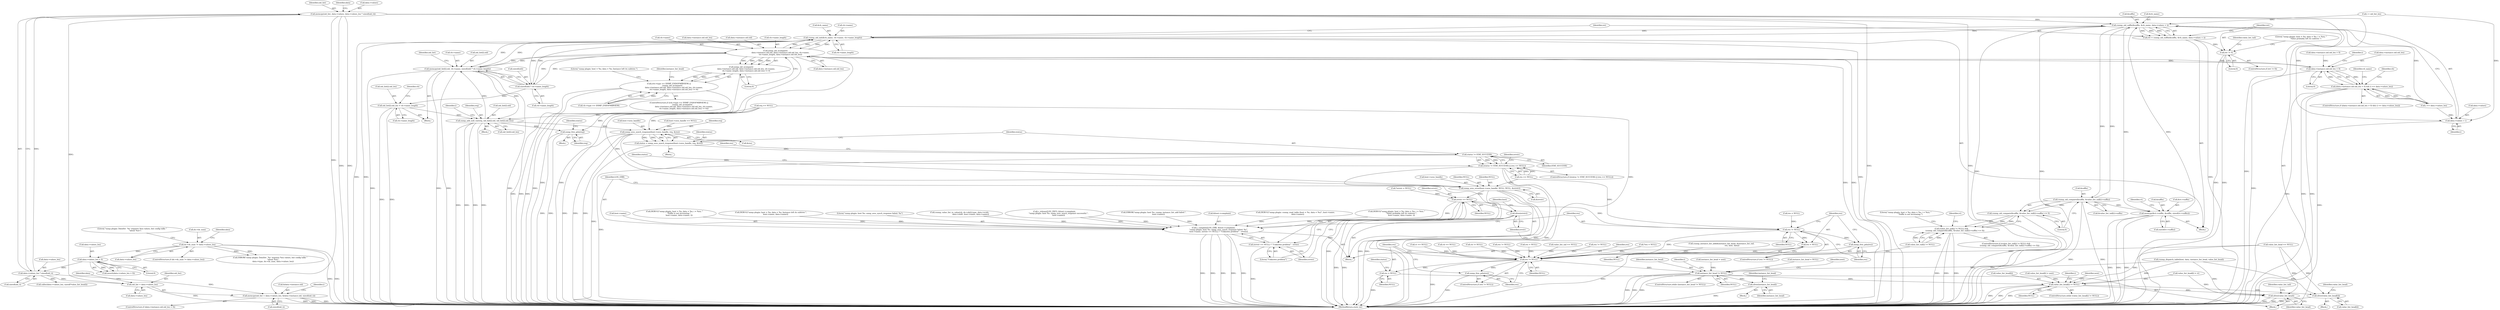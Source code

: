 digraph "0_collectd_d16c24542b2f96a194d43a73c2e5778822b9cb47@API" {
"1000214" [label="(Call,memcpy(oid_list, data->values, data->values_len * sizeof(oid_t)))"];
"1000219" [label="(Call,data->values_len * sizeof(oid_t))"];
"1000209" [label="(Call,data->values_len > 0)"];
"1000186" [label="(Call,ds->ds_num != data->values_len)"];
"1000235" [label="(Call,memcpy(oid_list + data->values_len, &data->instance.oid, sizeof(oid_t)))"];
"1000236" [label="(Call,oid_list + data->values_len)"];
"1000619" [label="(Call,csnmp_oid_suffix(&suffix, &vb_name, data->values + i))"];
"1000608" [label="(Call,csnmp_oid_init(&vb_name, vb->name, vb->name_length))"];
"1000536" [label="(Call,snmp_oid_ncompare(\n                 data->instance.oid.oid, data->instance.oid.oid_len, vb->name,\n                 vb->name_length, data->instance.oid.oid_len))"];
"1000513" [label="(Call,data->instance.oid.oid_len > 0)"];
"1000512" [label="(Call,(data->instance.oid.oid_len > 0) && (i == data->values_len))"];
"1000535" [label="(Call,snmp_oid_ncompare(\n                 data->instance.oid.oid, data->instance.oid.oid_len, vb->name,\n                 vb->name_length, data->instance.oid.oid_len) != 0)"];
"1000529" [label="(Call,(vb->type == SNMP_ENDOFMIBVIEW) ||\n            (snmp_oid_ncompare(\n                 data->instance.oid.oid, data->instance.oid.oid_len, vb->name,\n                 vb->name_length, data->instance.oid.oid_len) != 0))"];
"1000767" [label="(Call,memcpy(oid_list[i].oid, vb->name, sizeof(oid) * vb->name_length))"];
"1000354" [label="(Call,snmp_add_null_var(req, oid_list[i].oid, oid_list[i].oid_len))"];
"1000373" [label="(Call,snmp_free_pdu(req))"];
"1000384" [label="(Call,snmp_sess_synch_response(host->sess_handle, req, &res))"];
"1000382" [label="(Call,status = snmp_sess_synch_response(host->sess_handle, req, &res))"];
"1000393" [label="(Call,status != STAT_SUCCESS)"];
"1000392" [label="(Call,(status != STAT_SUCCESS) || (res == NULL))"];
"1000404" [label="(Call,snmp_sess_error(host->sess_handle, NULL, NULL, &errstr))"];
"1000423" [label="(Call,errstr == NULL)"];
"1000412" [label="(Call,c_complain(LOG_ERR, &host->complaint,\n                 \"snmp plugin: host %s: snmp_sess_synch_response failed: %s\",\n                 host->name, (errstr == NULL) ? \"Unknown problem\" : errstr))"];
"1000422" [label="(Call,(errstr == NULL) ? \"Unknown problem\" : errstr)"];
"1000429" [label="(Call,res != NULL)"];
"1000432" [label="(Call,snmp_free_pdu(res))"];
"1000434" [label="(Call,res = NULL)"];
"1000801" [label="(Call,res != NULL)"];
"1000804" [label="(Call,snmp_free_pdu(res))"];
"1000806" [label="(Call,res = NULL)"];
"1000819" [label="(Call,instance_list_head != NULL)"];
"1000829" [label="(Call,sfree(instance_list_head))"];
"1000847" [label="(Call,value_list_head[i] != NULL)"];
"1000861" [label="(Call,sfree(value_list_head[i]))"];
"1000870" [label="(Call,sfree(value_list_head))"];
"1000437" [label="(Call,sfree(errstr))"];
"1000776" [label="(Call,sizeof(oid) * vb->name_length)"];
"1000782" [label="(Call,oid_list[i].oid_len = vb->name_length)"];
"1000617" [label="(Call,ret = csnmp_oid_suffix(&suffix, &vb_name, data->values + i))"];
"1000630" [label="(Call,ret != 0)"];
"1000657" [label="(Call,csnmp_oid_compare(&suffix, &value_list_tail[i]->suffix))"];
"1000656" [label="(Call,csnmp_oid_compare(&suffix, &value_list_tail[i]->suffix) <= 0)"];
"1000650" [label="(Call,(value_list_tail[i] != NULL) &&\n            (csnmp_oid_compare(&suffix, &value_list_tail[i]->suffix) <= 0))"];
"1000727" [label="(Call,memcpy(&vt->suffix, &suffix, sizeof(vt->suffix)))"];
"1000624" [label="(Call,data->values + i)"];
"1000783" [label="(Call,oid_list[i].oid_len)"];
"1000513" [label="(Call,data->instance.oid.oid_len > 0)"];
"1000844" [label="(Identifier,i)"];
"1000805" [label="(Identifier,res)"];
"1000219" [label="(Call,data->values_len * sizeof(oid_t))"];
"1000782" [label="(Call,oid_list[i].oid_len = vb->name_length)"];
"1000792" [label="(Call,res != NULL)"];
"1000195" [label="(Literal,\"snmp plugin: DataSet `%s' requires %zu values, but config talks \"\n          \"about %zu\")"];
"1000870" [label="(Call,sfree(value_list_head))"];
"1000632" [label="(Literal,0)"];
"1000811" [label="(Identifier,status)"];
"1000653" [label="(Identifier,value_list_tail)"];
"1000433" [label="(Identifier,res)"];
"1000397" [label="(Identifier,res)"];
"1000603" [label="(Block,)"];
"1000389" [label="(Call,&res)"];
"1000354" [label="(Call,snmp_add_null_var(req, oid_list[i].oid, oid_list[i].oid_len))"];
"1000187" [label="(Call,ds->ds_num)"];
"1000432" [label="(Call,snmp_free_pdu(res))"];
"1000123" [label="(Block,)"];
"1000315" [label="(Block,)"];
"1000537" [label="(Call,data->instance.oid.oid)"];
"1000214" [label="(Call,memcpy(oid_list, data->values, data->values_len * sizeof(oid_t)))"];
"1000836" [label="(Identifier,i)"];
"1000734" [label="(Call,sizeof(vt->suffix))"];
"1000220" [label="(Call,data->values_len)"];
"1000776" [label="(Call,sizeof(oid) * vb->name_length)"];
"1000861" [label="(Call,sfree(value_list_head[i]))"];
"1000867" [label="(Identifier,value_list_head)"];
"1000608" [label="(Call,csnmp_oid_init(&vb_name, vb->name, vb->name_length))"];
"1000190" [label="(Call,data->values_len)"];
"1000322" [label="(Call,req == NULL)"];
"1000658" [label="(Call,&suffix)"];
"1000512" [label="(Call,(data->instance.oid.oid_len > 0) && (i == data->values_len))"];
"1000831" [label="(Call,instance_list_head = next)"];
"1000567" [label="(Literal,\"snmp plugin: host = %s; data = %s; Instance left its subtree.\")"];
"1000876" [label="(MethodReturn,static int)"];
"1000236" [label="(Call,oid_list + data->values_len)"];
"1000241" [label="(Call,&data->instance.oid)"];
"1000657" [label="(Call,csnmp_oid_compare(&suffix, &value_list_tail[i]->suffix))"];
"1000268" [label="(Call,calloc(data->values_len, sizeof(*value_list_head)))"];
"1000536" [label="(Call,snmp_oid_ncompare(\n                 data->instance.oid.oid, data->instance.oid.oid_len, vb->name,\n                 vb->name_length, data->instance.oid.oid_len))"];
"1000669" [label="(Literal,\"snmp plugin: host = %s; data = %s; i = %zu; \"\n                \"Suffix is not increasing.\")"];
"1000803" [label="(Identifier,NULL)"];
"1000813" [label="(Call,csnmp_dispatch_table(host, data, instance_list_head, value_list_head))"];
"1000404" [label="(Call,snmp_sess_error(host->sess_handle, NULL, NULL, &errstr))"];
"1000832" [label="(Identifier,instance_list_head)"];
"1000511" [label="(ControlStructure,if ((data->instance.oid.oid_len > 0) && (i == data->values_len)))"];
"1000419" [label="(Call,host->name)"];
"1000453" [label="(Call,c_release(LOG_INFO, &host->complaint,\n              \"snmp plugin: host %s: snmp_sess_synch_response successful.\",\n              host->name))"];
"1000830" [label="(Identifier,instance_list_head)"];
"1000427" [label="(Identifier,errstr)"];
"1000852" [label="(Block,)"];
"1000493" [label="(Identifier,vb)"];
"1000186" [label="(Call,ds->ds_num != data->values_len)"];
"1000634" [label="(Call,DEBUG(\"snmp plugin: host = %s; data = %s; i = %zu; \"\n                \"Value probably left its subtree.\",\n                host->name, data->name, i))"];
"1000847" [label="(Call,value_list_head[i] != NULL)"];
"1000383" [label="(Identifier,status)"];
"1000384" [label="(Call,snmp_sess_synch_response(host->sess_handle, req, &res))"];
"1000564" [label="(Literal,0)"];
"1000156" [label="(Call,host->sess_handle == NULL)"];
"1000410" [label="(Call,&errstr)"];
"1000435" [label="(Identifier,res)"];
"1000401" [label="(Call,*errstr = NULL)"];
"1000393" [label="(Call,status != STAT_SUCCESS)"];
"1000226" [label="(Call,data->instance.oid.oid_len > 0)"];
"1000194" [label="(Call,ERROR(\"snmp plugin: DataSet `%s' requires %zu values, but config talks \"\n          \"about %zu\",\n          data->type, ds->ds_num, data->values_len))"];
"1000797" [label="(Call,res = NULL)"];
"1000430" [label="(Identifier,res)"];
"1000215" [label="(Identifier,oid_list)"];
"1000289" [label="(Call,value_list_tail == NULL)"];
"1000779" [label="(Call,vb->name_length)"];
"1000630" [label="(Call,ret != 0)"];
"1000684" [label="(Identifier,vt)"];
"1000649" [label="(ControlStructure,if ((value_list_tail[i] != NULL) &&\n            (csnmp_oid_compare(&suffix, &value_list_tail[i]->suffix) <= 0)))"];
"1000807" [label="(Identifier,res)"];
"1000244" [label="(Identifier,data)"];
"1000609" [label="(Call,&vb_name)"];
"1000225" [label="(ControlStructure,if (data->instance.oid.oid_len > 0))"];
"1000412" [label="(Call,c_complain(LOG_ERR, &host->complaint,\n                 \"snmp plugin: host %s: snmp_sess_synch_response failed: %s\",\n                 host->name, (errstr == NULL) ? \"Unknown problem\" : errstr))"];
"1000668" [label="(Call,DEBUG(\"snmp plugin: host = %s; data = %s; i = %zu; \"\n                \"Suffix is not increasing.\",\n                host->name, data->name, i))"];
"1000345" [label="(Block,)"];
"1000450" [label="(Call,res != NULL)"];
"1000871" [label="(Identifier,value_list_head)"];
"1000422" [label="(Call,(errstr == NULL) ? \"Unknown problem\" : errstr)"];
"1000344" [label="(Identifier,i)"];
"1000388" [label="(Identifier,req)"];
"1000862" [label="(Call,value_list_head[i])"];
"1000818" [label="(ControlStructure,while (instance_list_head != NULL))"];
"1000408" [label="(Identifier,NULL)"];
"1000409" [label="(Identifier,NULL)"];
"1000554" [label="(Call,vb->name_length)"];
"1000631" [label="(Identifier,ret)"];
"1000529" [label="(Call,(vb->type == SNMP_ENDOFMIBVIEW) ||\n            (snmp_oid_ncompare(\n                 data->instance.oid.oid, data->instance.oid.oid_len, vb->name,\n                 vb->name_length, data->instance.oid.oid_len) != 0))"];
"1000396" [label="(Call,res == NULL)"];
"1000521" [label="(Literal,0)"];
"1000551" [label="(Call,vb->name)"];
"1000801" [label="(Call,res != NULL)"];
"1000425" [label="(Identifier,NULL)"];
"1000302" [label="(Call,instance_list_head = NULL)"];
"1000629" [label="(ControlStructure,if (ret != 0))"];
"1000808" [label="(Identifier,NULL)"];
"1000370" [label="(Block,)"];
"1000238" [label="(Call,data->values_len)"];
"1000584" [label="(Identifier,instance_list_head)"];
"1000785" [label="(Identifier,oid_list)"];
"1000426" [label="(Literal,\"Unknown problem\")"];
"1000438" [label="(Identifier,errstr)"];
"1000523" [label="(Identifier,i)"];
"1000819" [label="(Call,instance_list_head != NULL)"];
"1000230" [label="(Identifier,data)"];
"1000660" [label="(Call,&value_list_tail[i]->suffix)"];
"1000806" [label="(Call,res = NULL)"];
"1000617" [label="(Call,ret = csnmp_oid_suffix(&suffix, &vb_name, data->values + i))"];
"1000429" [label="(Call,res != NULL)"];
"1000502" [label="(Call,i < oid_list_len)"];
"1000209" [label="(Call,data->values_len > 0)"];
"1000767" [label="(Call,memcpy(oid_list[i].oid, vb->name, sizeof(oid) * vb->name_length))"];
"1000392" [label="(Call,(status != STAT_SUCCESS) || (res == NULL))"];
"1000822" [label="(Block,)"];
"1000846" [label="(ControlStructure,while (value_list_head[i] != NULL))"];
"1000628" [label="(Identifier,i)"];
"1000522" [label="(Call,i == data->values_len)"];
"1000436" [label="(Identifier,NULL)"];
"1000247" [label="(Call,sizeof(oid_t))"];
"1000440" [label="(Identifier,host)"];
"1000773" [label="(Call,vb->name)"];
"1000618" [label="(Identifier,ret)"];
"1000777" [label="(Call,sizeof(oid))"];
"1000395" [label="(Identifier,STAT_SUCCESS)"];
"1000788" [label="(Call,vb->name_length)"];
"1000650" [label="(Call,(value_list_tail[i] != NULL) &&\n            (csnmp_oid_compare(&suffix, &value_list_tail[i]->suffix) <= 0))"];
"1000361" [label="(Call,oid_list[i].oid_len)"];
"1000622" [label="(Call,&vb_name)"];
"1000391" [label="(ControlStructure,if ((status != STAT_SUCCESS) || (res == NULL)))"];
"1000800" [label="(ControlStructure,if (res != NULL))"];
"1000385" [label="(Call,host->sess_handle)"];
"1000223" [label="(Call,sizeof(oid_t))"];
"1000428" [label="(ControlStructure,if (res != NULL))"];
"1000802" [label="(Identifier,res)"];
"1000624" [label="(Call,data->values + i)"];
"1000210" [label="(Call,data->values_len)"];
"1000434" [label="(Call,res = NULL)"];
"1000235" [label="(Call,memcpy(oid_list + data->values_len, &data->instance.oid, sizeof(oid_t)))"];
"1000614" [label="(Call,vb->name_length)"];
"1000566" [label="(Call,DEBUG(\"snmp plugin: host = %s; data = %s; Instance left its subtree.\",\n                host->name, data->name))"];
"1000740" [label="(Identifier,vt)"];
"1000402" [label="(Identifier,errstr)"];
"1000399" [label="(Block,)"];
"1000530" [label="(Call,vb->type == SNMP_ENDOFMIBVIEW)"];
"1000535" [label="(Call,snmp_oid_ncompare(\n                 data->instance.oid.oid, data->instance.oid.oid_len, vb->name,\n                 vb->name_length, data->instance.oid.oid_len) != 0)"];
"1000447" [label="(Identifier,status)"];
"1000727" [label="(Call,memcpy(&vt->suffix, &suffix, sizeof(vt->suffix)))"];
"1000514" [label="(Call,data->instance.oid.oid_len)"];
"1000544" [label="(Call,data->instance.oid.oid_len)"];
"1000373" [label="(Call,snmp_free_pdu(req))"];
"1000286" [label="(Call,value_list_head == NULL)"];
"1000423" [label="(Call,errstr == NULL)"];
"1000825" [label="(Identifier,next)"];
"1000424" [label="(Identifier,errstr)"];
"1000557" [label="(Call,data->instance.oid.oid_len)"];
"1000211" [label="(Identifier,data)"];
"1000418" [label="(Literal,\"snmp plugin: host %s: snmp_sess_synch_response failed: %s\")"];
"1000873" [label="(Identifier,value_list_tail)"];
"1000620" [label="(Call,&suffix)"];
"1000437" [label="(Call,sfree(errstr))"];
"1000820" [label="(Identifier,instance_list_head)"];
"1000374" [label="(Identifier,req)"];
"1000732" [label="(Call,&suffix)"];
"1000376" [label="(Identifier,status)"];
"1000216" [label="(Call,data->values)"];
"1000865" [label="(Call,value_list_head[i] = next)"];
"1000413" [label="(Identifier,LOG_ERR)"];
"1000610" [label="(Identifier,vb_name)"];
"1000749" [label="(Call,value_list_head[i] = vt)"];
"1000625" [label="(Call,data->values)"];
"1000394" [label="(Identifier,status)"];
"1000706" [label="(Call,csnmp_value_list_to_value(vb, ds->ds[i].type, data->scale,\n                                      data->shift, host->name, data->name))"];
"1000532" [label="(Identifier,vb)"];
"1000728" [label="(Call,&vt->suffix)"];
"1000592" [label="(Call,ERROR(\"snmp plugin: host %s: csnmp_instance_list_add failed.\",\n                host->name))"];
"1000379" [label="(Call,res = NULL)"];
"1000126" [label="(Call,*res = NULL)"];
"1000208" [label="(Call,assert(data->values_len > 0))"];
"1000804" [label="(Call,snmp_free_pdu(res))"];
"1000382" [label="(Call,status = snmp_sess_synch_response(host->sess_handle, req, &res))"];
"1000855" [label="(Identifier,next)"];
"1000582" [label="(Call,csnmp_instance_list_add(&instance_list_head, &instance_list_tail,\n                                    res, host, data))"];
"1000848" [label="(Call,value_list_head[i])"];
"1000619" [label="(Call,csnmp_oid_suffix(&suffix, &vb_name, data->values + i))"];
"1000414" [label="(Call,&host->complaint)"];
"1000254" [label="(Identifier,i)"];
"1000355" [label="(Identifier,req)"];
"1000237" [label="(Identifier,oid_list)"];
"1000213" [label="(Literal,0)"];
"1000829" [label="(Call,sfree(instance_list_head))"];
"1000666" [label="(Literal,0)"];
"1000851" [label="(Identifier,NULL)"];
"1000431" [label="(Identifier,NULL)"];
"1000691" [label="(Call,vt == NULL)"];
"1000185" [label="(ControlStructure,if (ds->ds_num != data->values_len))"];
"1000768" [label="(Call,oid_list[i].oid)"];
"1000405" [label="(Call,host->sess_handle)"];
"1000528" [label="(ControlStructure,if ((vb->type == SNMP_ENDOFMIBVIEW) ||\n            (snmp_oid_ncompare(\n                 data->instance.oid.oid, data->instance.oid.oid_len, vb->name,\n                 vb->name_length, data->instance.oid.oid_len) != 0)))"];
"1000611" [label="(Call,vb->name)"];
"1000499" [label="(Block,)"];
"1000469" [label="(Call,vb == NULL)"];
"1000821" [label="(Identifier,NULL)"];
"1000635" [label="(Literal,\"snmp plugin: host = %s; data = %s; i = %zu; \"\n                \"Value probably left its subtree.\")"];
"1000656" [label="(Call,csnmp_oid_compare(&suffix, &value_list_tail[i]->suffix) <= 0)"];
"1000488" [label="(Call,vb != NULL)"];
"1000356" [label="(Call,oid_list[i].oid)"];
"1000147" [label="(Call,DEBUG(\"snmp plugin: csnmp_read_table (host = %s, data = %s)\", host->name,\n        data->name))"];
"1000651" [label="(Call,value_list_tail[i] != NULL)"];
"1000214" -> "1000123"  [label="AST: "];
"1000214" -> "1000219"  [label="CFG: "];
"1000215" -> "1000214"  [label="AST: "];
"1000216" -> "1000214"  [label="AST: "];
"1000219" -> "1000214"  [label="AST: "];
"1000230" -> "1000214"  [label="CFG: "];
"1000214" -> "1000876"  [label="DDG: "];
"1000214" -> "1000876"  [label="DDG: "];
"1000214" -> "1000876"  [label="DDG: "];
"1000214" -> "1000876"  [label="DDG: "];
"1000219" -> "1000214"  [label="DDG: "];
"1000214" -> "1000235"  [label="DDG: "];
"1000214" -> "1000236"  [label="DDG: "];
"1000214" -> "1000619"  [label="DDG: "];
"1000214" -> "1000624"  [label="DDG: "];
"1000219" -> "1000223"  [label="CFG: "];
"1000220" -> "1000219"  [label="AST: "];
"1000223" -> "1000219"  [label="AST: "];
"1000209" -> "1000219"  [label="DDG: "];
"1000219" -> "1000235"  [label="DDG: "];
"1000219" -> "1000236"  [label="DDG: "];
"1000219" -> "1000268"  [label="DDG: "];
"1000209" -> "1000208"  [label="AST: "];
"1000209" -> "1000213"  [label="CFG: "];
"1000210" -> "1000209"  [label="AST: "];
"1000213" -> "1000209"  [label="AST: "];
"1000208" -> "1000209"  [label="CFG: "];
"1000209" -> "1000208"  [label="DDG: "];
"1000209" -> "1000208"  [label="DDG: "];
"1000186" -> "1000209"  [label="DDG: "];
"1000186" -> "1000185"  [label="AST: "];
"1000186" -> "1000190"  [label="CFG: "];
"1000187" -> "1000186"  [label="AST: "];
"1000190" -> "1000186"  [label="AST: "];
"1000195" -> "1000186"  [label="CFG: "];
"1000211" -> "1000186"  [label="CFG: "];
"1000186" -> "1000876"  [label="DDG: "];
"1000186" -> "1000876"  [label="DDG: "];
"1000186" -> "1000194"  [label="DDG: "];
"1000186" -> "1000194"  [label="DDG: "];
"1000235" -> "1000225"  [label="AST: "];
"1000235" -> "1000247"  [label="CFG: "];
"1000236" -> "1000235"  [label="AST: "];
"1000241" -> "1000235"  [label="AST: "];
"1000247" -> "1000235"  [label="AST: "];
"1000254" -> "1000235"  [label="CFG: "];
"1000235" -> "1000876"  [label="DDG: "];
"1000235" -> "1000876"  [label="DDG: "];
"1000235" -> "1000876"  [label="DDG: "];
"1000236" -> "1000238"  [label="CFG: "];
"1000237" -> "1000236"  [label="AST: "];
"1000238" -> "1000236"  [label="AST: "];
"1000244" -> "1000236"  [label="CFG: "];
"1000236" -> "1000876"  [label="DDG: "];
"1000619" -> "1000617"  [label="AST: "];
"1000619" -> "1000624"  [label="CFG: "];
"1000620" -> "1000619"  [label="AST: "];
"1000622" -> "1000619"  [label="AST: "];
"1000624" -> "1000619"  [label="AST: "];
"1000617" -> "1000619"  [label="CFG: "];
"1000619" -> "1000876"  [label="DDG: "];
"1000619" -> "1000876"  [label="DDG: "];
"1000619" -> "1000876"  [label="DDG: "];
"1000619" -> "1000608"  [label="DDG: "];
"1000619" -> "1000617"  [label="DDG: "];
"1000619" -> "1000617"  [label="DDG: "];
"1000619" -> "1000617"  [label="DDG: "];
"1000657" -> "1000619"  [label="DDG: "];
"1000727" -> "1000619"  [label="DDG: "];
"1000608" -> "1000619"  [label="DDG: "];
"1000502" -> "1000619"  [label="DDG: "];
"1000522" -> "1000619"  [label="DDG: "];
"1000619" -> "1000657"  [label="DDG: "];
"1000619" -> "1000727"  [label="DDG: "];
"1000608" -> "1000603"  [label="AST: "];
"1000608" -> "1000614"  [label="CFG: "];
"1000609" -> "1000608"  [label="AST: "];
"1000611" -> "1000608"  [label="AST: "];
"1000614" -> "1000608"  [label="AST: "];
"1000618" -> "1000608"  [label="CFG: "];
"1000608" -> "1000876"  [label="DDG: "];
"1000608" -> "1000876"  [label="DDG: "];
"1000608" -> "1000876"  [label="DDG: "];
"1000608" -> "1000536"  [label="DDG: "];
"1000608" -> "1000536"  [label="DDG: "];
"1000767" -> "1000608"  [label="DDG: "];
"1000536" -> "1000608"  [label="DDG: "];
"1000536" -> "1000608"  [label="DDG: "];
"1000776" -> "1000608"  [label="DDG: "];
"1000608" -> "1000767"  [label="DDG: "];
"1000608" -> "1000776"  [label="DDG: "];
"1000536" -> "1000535"  [label="AST: "];
"1000536" -> "1000557"  [label="CFG: "];
"1000537" -> "1000536"  [label="AST: "];
"1000544" -> "1000536"  [label="AST: "];
"1000551" -> "1000536"  [label="AST: "];
"1000554" -> "1000536"  [label="AST: "];
"1000557" -> "1000536"  [label="AST: "];
"1000564" -> "1000536"  [label="CFG: "];
"1000536" -> "1000876"  [label="DDG: "];
"1000536" -> "1000876"  [label="DDG: "];
"1000536" -> "1000876"  [label="DDG: "];
"1000536" -> "1000876"  [label="DDG: "];
"1000536" -> "1000513"  [label="DDG: "];
"1000536" -> "1000535"  [label="DDG: "];
"1000536" -> "1000535"  [label="DDG: "];
"1000536" -> "1000535"  [label="DDG: "];
"1000536" -> "1000535"  [label="DDG: "];
"1000513" -> "1000536"  [label="DDG: "];
"1000767" -> "1000536"  [label="DDG: "];
"1000776" -> "1000536"  [label="DDG: "];
"1000536" -> "1000767"  [label="DDG: "];
"1000536" -> "1000776"  [label="DDG: "];
"1000513" -> "1000512"  [label="AST: "];
"1000513" -> "1000521"  [label="CFG: "];
"1000514" -> "1000513"  [label="AST: "];
"1000521" -> "1000513"  [label="AST: "];
"1000523" -> "1000513"  [label="CFG: "];
"1000512" -> "1000513"  [label="CFG: "];
"1000513" -> "1000876"  [label="DDG: "];
"1000513" -> "1000512"  [label="DDG: "];
"1000513" -> "1000512"  [label="DDG: "];
"1000226" -> "1000513"  [label="DDG: "];
"1000512" -> "1000511"  [label="AST: "];
"1000512" -> "1000522"  [label="CFG: "];
"1000522" -> "1000512"  [label="AST: "];
"1000532" -> "1000512"  [label="CFG: "];
"1000610" -> "1000512"  [label="CFG: "];
"1000512" -> "1000876"  [label="DDG: "];
"1000512" -> "1000876"  [label="DDG: "];
"1000512" -> "1000876"  [label="DDG: "];
"1000522" -> "1000512"  [label="DDG: "];
"1000522" -> "1000512"  [label="DDG: "];
"1000535" -> "1000529"  [label="AST: "];
"1000535" -> "1000564"  [label="CFG: "];
"1000564" -> "1000535"  [label="AST: "];
"1000529" -> "1000535"  [label="CFG: "];
"1000535" -> "1000876"  [label="DDG: "];
"1000535" -> "1000529"  [label="DDG: "];
"1000535" -> "1000529"  [label="DDG: "];
"1000529" -> "1000528"  [label="AST: "];
"1000529" -> "1000530"  [label="CFG: "];
"1000530" -> "1000529"  [label="AST: "];
"1000567" -> "1000529"  [label="CFG: "];
"1000584" -> "1000529"  [label="CFG: "];
"1000529" -> "1000876"  [label="DDG: "];
"1000529" -> "1000876"  [label="DDG: "];
"1000529" -> "1000876"  [label="DDG: "];
"1000530" -> "1000529"  [label="DDG: "];
"1000530" -> "1000529"  [label="DDG: "];
"1000767" -> "1000499"  [label="AST: "];
"1000767" -> "1000776"  [label="CFG: "];
"1000768" -> "1000767"  [label="AST: "];
"1000773" -> "1000767"  [label="AST: "];
"1000776" -> "1000767"  [label="AST: "];
"1000785" -> "1000767"  [label="CFG: "];
"1000767" -> "1000876"  [label="DDG: "];
"1000767" -> "1000876"  [label="DDG: "];
"1000767" -> "1000876"  [label="DDG: "];
"1000767" -> "1000876"  [label="DDG: "];
"1000767" -> "1000354"  [label="DDG: "];
"1000354" -> "1000767"  [label="DDG: "];
"1000776" -> "1000767"  [label="DDG: "];
"1000354" -> "1000345"  [label="AST: "];
"1000354" -> "1000361"  [label="CFG: "];
"1000355" -> "1000354"  [label="AST: "];
"1000356" -> "1000354"  [label="AST: "];
"1000361" -> "1000354"  [label="AST: "];
"1000344" -> "1000354"  [label="CFG: "];
"1000354" -> "1000876"  [label="DDG: "];
"1000354" -> "1000876"  [label="DDG: "];
"1000354" -> "1000876"  [label="DDG: "];
"1000354" -> "1000876"  [label="DDG: "];
"1000322" -> "1000354"  [label="DDG: "];
"1000782" -> "1000354"  [label="DDG: "];
"1000354" -> "1000373"  [label="DDG: "];
"1000354" -> "1000384"  [label="DDG: "];
"1000373" -> "1000370"  [label="AST: "];
"1000373" -> "1000374"  [label="CFG: "];
"1000374" -> "1000373"  [label="AST: "];
"1000376" -> "1000373"  [label="CFG: "];
"1000373" -> "1000876"  [label="DDG: "];
"1000373" -> "1000876"  [label="DDG: "];
"1000322" -> "1000373"  [label="DDG: "];
"1000384" -> "1000382"  [label="AST: "];
"1000384" -> "1000389"  [label="CFG: "];
"1000385" -> "1000384"  [label="AST: "];
"1000388" -> "1000384"  [label="AST: "];
"1000389" -> "1000384"  [label="AST: "];
"1000382" -> "1000384"  [label="CFG: "];
"1000384" -> "1000876"  [label="DDG: "];
"1000384" -> "1000876"  [label="DDG: "];
"1000384" -> "1000876"  [label="DDG: "];
"1000384" -> "1000382"  [label="DDG: "];
"1000384" -> "1000382"  [label="DDG: "];
"1000384" -> "1000382"  [label="DDG: "];
"1000156" -> "1000384"  [label="DDG: "];
"1000322" -> "1000384"  [label="DDG: "];
"1000384" -> "1000404"  [label="DDG: "];
"1000382" -> "1000315"  [label="AST: "];
"1000383" -> "1000382"  [label="AST: "];
"1000394" -> "1000382"  [label="CFG: "];
"1000382" -> "1000876"  [label="DDG: "];
"1000382" -> "1000393"  [label="DDG: "];
"1000393" -> "1000392"  [label="AST: "];
"1000393" -> "1000395"  [label="CFG: "];
"1000394" -> "1000393"  [label="AST: "];
"1000395" -> "1000393"  [label="AST: "];
"1000397" -> "1000393"  [label="CFG: "];
"1000392" -> "1000393"  [label="CFG: "];
"1000393" -> "1000876"  [label="DDG: "];
"1000393" -> "1000392"  [label="DDG: "];
"1000393" -> "1000392"  [label="DDG: "];
"1000392" -> "1000391"  [label="AST: "];
"1000392" -> "1000396"  [label="CFG: "];
"1000396" -> "1000392"  [label="AST: "];
"1000402" -> "1000392"  [label="CFG: "];
"1000447" -> "1000392"  [label="CFG: "];
"1000392" -> "1000876"  [label="DDG: "];
"1000392" -> "1000876"  [label="DDG: "];
"1000392" -> "1000876"  [label="DDG: "];
"1000396" -> "1000392"  [label="DDG: "];
"1000396" -> "1000392"  [label="DDG: "];
"1000404" -> "1000399"  [label="AST: "];
"1000404" -> "1000410"  [label="CFG: "];
"1000405" -> "1000404"  [label="AST: "];
"1000408" -> "1000404"  [label="AST: "];
"1000409" -> "1000404"  [label="AST: "];
"1000410" -> "1000404"  [label="AST: "];
"1000413" -> "1000404"  [label="CFG: "];
"1000404" -> "1000876"  [label="DDG: "];
"1000404" -> "1000876"  [label="DDG: "];
"1000404" -> "1000876"  [label="DDG: "];
"1000396" -> "1000404"  [label="DDG: "];
"1000322" -> "1000404"  [label="DDG: "];
"1000404" -> "1000423"  [label="DDG: "];
"1000423" -> "1000422"  [label="AST: "];
"1000423" -> "1000425"  [label="CFG: "];
"1000424" -> "1000423"  [label="AST: "];
"1000425" -> "1000423"  [label="AST: "];
"1000426" -> "1000423"  [label="CFG: "];
"1000427" -> "1000423"  [label="CFG: "];
"1000423" -> "1000412"  [label="DDG: "];
"1000401" -> "1000423"  [label="DDG: "];
"1000423" -> "1000422"  [label="DDG: "];
"1000423" -> "1000429"  [label="DDG: "];
"1000423" -> "1000437"  [label="DDG: "];
"1000412" -> "1000399"  [label="AST: "];
"1000412" -> "1000422"  [label="CFG: "];
"1000413" -> "1000412"  [label="AST: "];
"1000414" -> "1000412"  [label="AST: "];
"1000418" -> "1000412"  [label="AST: "];
"1000419" -> "1000412"  [label="AST: "];
"1000422" -> "1000412"  [label="AST: "];
"1000430" -> "1000412"  [label="CFG: "];
"1000412" -> "1000876"  [label="DDG: "];
"1000412" -> "1000876"  [label="DDG: "];
"1000412" -> "1000876"  [label="DDG: "];
"1000412" -> "1000876"  [label="DDG: "];
"1000412" -> "1000876"  [label="DDG: "];
"1000453" -> "1000412"  [label="DDG: "];
"1000453" -> "1000412"  [label="DDG: "];
"1000566" -> "1000412"  [label="DDG: "];
"1000706" -> "1000412"  [label="DDG: "];
"1000147" -> "1000412"  [label="DDG: "];
"1000668" -> "1000412"  [label="DDG: "];
"1000592" -> "1000412"  [label="DDG: "];
"1000634" -> "1000412"  [label="DDG: "];
"1000422" -> "1000426"  [label="CFG: "];
"1000422" -> "1000427"  [label="CFG: "];
"1000426" -> "1000422"  [label="AST: "];
"1000427" -> "1000422"  [label="AST: "];
"1000422" -> "1000876"  [label="DDG: "];
"1000429" -> "1000428"  [label="AST: "];
"1000429" -> "1000431"  [label="CFG: "];
"1000430" -> "1000429"  [label="AST: "];
"1000431" -> "1000429"  [label="AST: "];
"1000433" -> "1000429"  [label="CFG: "];
"1000435" -> "1000429"  [label="CFG: "];
"1000396" -> "1000429"  [label="DDG: "];
"1000379" -> "1000429"  [label="DDG: "];
"1000429" -> "1000432"  [label="DDG: "];
"1000429" -> "1000434"  [label="DDG: "];
"1000429" -> "1000801"  [label="DDG: "];
"1000432" -> "1000428"  [label="AST: "];
"1000432" -> "1000433"  [label="CFG: "];
"1000433" -> "1000432"  [label="AST: "];
"1000435" -> "1000432"  [label="CFG: "];
"1000432" -> "1000876"  [label="DDG: "];
"1000434" -> "1000399"  [label="AST: "];
"1000434" -> "1000436"  [label="CFG: "];
"1000435" -> "1000434"  [label="AST: "];
"1000436" -> "1000434"  [label="AST: "];
"1000438" -> "1000434"  [label="CFG: "];
"1000434" -> "1000801"  [label="DDG: "];
"1000801" -> "1000800"  [label="AST: "];
"1000801" -> "1000803"  [label="CFG: "];
"1000802" -> "1000801"  [label="AST: "];
"1000803" -> "1000801"  [label="AST: "];
"1000805" -> "1000801"  [label="CFG: "];
"1000807" -> "1000801"  [label="CFG: "];
"1000801" -> "1000876"  [label="DDG: "];
"1000582" -> "1000801"  [label="DDG: "];
"1000126" -> "1000801"  [label="DDG: "];
"1000797" -> "1000801"  [label="DDG: "];
"1000450" -> "1000801"  [label="DDG: "];
"1000691" -> "1000801"  [label="DDG: "];
"1000322" -> "1000801"  [label="DDG: "];
"1000488" -> "1000801"  [label="DDG: "];
"1000469" -> "1000801"  [label="DDG: "];
"1000651" -> "1000801"  [label="DDG: "];
"1000289" -> "1000801"  [label="DDG: "];
"1000286" -> "1000801"  [label="DDG: "];
"1000792" -> "1000801"  [label="DDG: "];
"1000801" -> "1000804"  [label="DDG: "];
"1000801" -> "1000806"  [label="DDG: "];
"1000801" -> "1000819"  [label="DDG: "];
"1000804" -> "1000800"  [label="AST: "];
"1000804" -> "1000805"  [label="CFG: "];
"1000805" -> "1000804"  [label="AST: "];
"1000807" -> "1000804"  [label="CFG: "];
"1000804" -> "1000876"  [label="DDG: "];
"1000806" -> "1000123"  [label="AST: "];
"1000806" -> "1000808"  [label="CFG: "];
"1000807" -> "1000806"  [label="AST: "];
"1000808" -> "1000806"  [label="AST: "];
"1000811" -> "1000806"  [label="CFG: "];
"1000806" -> "1000876"  [label="DDG: "];
"1000819" -> "1000818"  [label="AST: "];
"1000819" -> "1000821"  [label="CFG: "];
"1000820" -> "1000819"  [label="AST: "];
"1000821" -> "1000819"  [label="AST: "];
"1000825" -> "1000819"  [label="CFG: "];
"1000836" -> "1000819"  [label="CFG: "];
"1000819" -> "1000876"  [label="DDG: "];
"1000819" -> "1000876"  [label="DDG: "];
"1000819" -> "1000876"  [label="DDG: "];
"1000813" -> "1000819"  [label="DDG: "];
"1000302" -> "1000819"  [label="DDG: "];
"1000831" -> "1000819"  [label="DDG: "];
"1000819" -> "1000829"  [label="DDG: "];
"1000819" -> "1000847"  [label="DDG: "];
"1000829" -> "1000822"  [label="AST: "];
"1000829" -> "1000830"  [label="CFG: "];
"1000830" -> "1000829"  [label="AST: "];
"1000832" -> "1000829"  [label="CFG: "];
"1000829" -> "1000876"  [label="DDG: "];
"1000847" -> "1000846"  [label="AST: "];
"1000847" -> "1000851"  [label="CFG: "];
"1000848" -> "1000847"  [label="AST: "];
"1000851" -> "1000847"  [label="AST: "];
"1000855" -> "1000847"  [label="CFG: "];
"1000844" -> "1000847"  [label="CFG: "];
"1000847" -> "1000876"  [label="DDG: "];
"1000847" -> "1000876"  [label="DDG: "];
"1000847" -> "1000876"  [label="DDG: "];
"1000865" -> "1000847"  [label="DDG: "];
"1000286" -> "1000847"  [label="DDG: "];
"1000813" -> "1000847"  [label="DDG: "];
"1000749" -> "1000847"  [label="DDG: "];
"1000847" -> "1000861"  [label="DDG: "];
"1000847" -> "1000870"  [label="DDG: "];
"1000861" -> "1000852"  [label="AST: "];
"1000861" -> "1000862"  [label="CFG: "];
"1000862" -> "1000861"  [label="AST: "];
"1000867" -> "1000861"  [label="CFG: "];
"1000861" -> "1000876"  [label="DDG: "];
"1000286" -> "1000861"  [label="DDG: "];
"1000813" -> "1000861"  [label="DDG: "];
"1000870" -> "1000123"  [label="AST: "];
"1000870" -> "1000871"  [label="CFG: "];
"1000871" -> "1000870"  [label="AST: "];
"1000873" -> "1000870"  [label="CFG: "];
"1000870" -> "1000876"  [label="DDG: "];
"1000870" -> "1000876"  [label="DDG: "];
"1000286" -> "1000870"  [label="DDG: "];
"1000813" -> "1000870"  [label="DDG: "];
"1000749" -> "1000870"  [label="DDG: "];
"1000437" -> "1000399"  [label="AST: "];
"1000437" -> "1000438"  [label="CFG: "];
"1000438" -> "1000437"  [label="AST: "];
"1000440" -> "1000437"  [label="CFG: "];
"1000437" -> "1000876"  [label="DDG: "];
"1000437" -> "1000876"  [label="DDG: "];
"1000776" -> "1000779"  [label="CFG: "];
"1000777" -> "1000776"  [label="AST: "];
"1000779" -> "1000776"  [label="AST: "];
"1000776" -> "1000782"  [label="DDG: "];
"1000782" -> "1000499"  [label="AST: "];
"1000782" -> "1000788"  [label="CFG: "];
"1000783" -> "1000782"  [label="AST: "];
"1000788" -> "1000782"  [label="AST: "];
"1000493" -> "1000782"  [label="CFG: "];
"1000782" -> "1000876"  [label="DDG: "];
"1000782" -> "1000876"  [label="DDG: "];
"1000617" -> "1000603"  [label="AST: "];
"1000618" -> "1000617"  [label="AST: "];
"1000631" -> "1000617"  [label="CFG: "];
"1000617" -> "1000876"  [label="DDG: "];
"1000617" -> "1000630"  [label="DDG: "];
"1000630" -> "1000629"  [label="AST: "];
"1000630" -> "1000632"  [label="CFG: "];
"1000631" -> "1000630"  [label="AST: "];
"1000632" -> "1000630"  [label="AST: "];
"1000635" -> "1000630"  [label="CFG: "];
"1000653" -> "1000630"  [label="CFG: "];
"1000630" -> "1000876"  [label="DDG: "];
"1000630" -> "1000876"  [label="DDG: "];
"1000657" -> "1000656"  [label="AST: "];
"1000657" -> "1000660"  [label="CFG: "];
"1000658" -> "1000657"  [label="AST: "];
"1000660" -> "1000657"  [label="AST: "];
"1000666" -> "1000657"  [label="CFG: "];
"1000657" -> "1000876"  [label="DDG: "];
"1000657" -> "1000876"  [label="DDG: "];
"1000657" -> "1000656"  [label="DDG: "];
"1000657" -> "1000656"  [label="DDG: "];
"1000657" -> "1000727"  [label="DDG: "];
"1000656" -> "1000650"  [label="AST: "];
"1000656" -> "1000666"  [label="CFG: "];
"1000666" -> "1000656"  [label="AST: "];
"1000650" -> "1000656"  [label="CFG: "];
"1000656" -> "1000876"  [label="DDG: "];
"1000656" -> "1000650"  [label="DDG: "];
"1000656" -> "1000650"  [label="DDG: "];
"1000650" -> "1000649"  [label="AST: "];
"1000650" -> "1000651"  [label="CFG: "];
"1000651" -> "1000650"  [label="AST: "];
"1000669" -> "1000650"  [label="CFG: "];
"1000684" -> "1000650"  [label="CFG: "];
"1000650" -> "1000876"  [label="DDG: "];
"1000650" -> "1000876"  [label="DDG: "];
"1000650" -> "1000876"  [label="DDG: "];
"1000651" -> "1000650"  [label="DDG: "];
"1000651" -> "1000650"  [label="DDG: "];
"1000727" -> "1000603"  [label="AST: "];
"1000727" -> "1000734"  [label="CFG: "];
"1000728" -> "1000727"  [label="AST: "];
"1000732" -> "1000727"  [label="AST: "];
"1000734" -> "1000727"  [label="AST: "];
"1000740" -> "1000727"  [label="CFG: "];
"1000727" -> "1000876"  [label="DDG: "];
"1000727" -> "1000876"  [label="DDG: "];
"1000727" -> "1000876"  [label="DDG: "];
"1000624" -> "1000628"  [label="CFG: "];
"1000625" -> "1000624"  [label="AST: "];
"1000628" -> "1000624"  [label="AST: "];
"1000624" -> "1000876"  [label="DDG: "];
"1000502" -> "1000624"  [label="DDG: "];
"1000522" -> "1000624"  [label="DDG: "];
}
